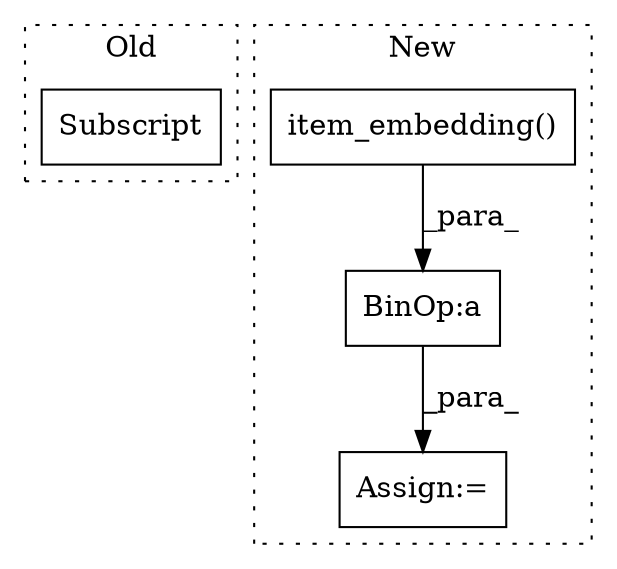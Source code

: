 digraph G {
subgraph cluster0 {
1 [label="Subscript" a="63" s="3217,0" l="25,0" shape="box"];
label = "Old";
style="dotted";
}
subgraph cluster1 {
2 [label="item_embedding()" a="75" s="3703,3732" l="20,1" shape="box"];
3 [label="BinOp:a" a="82" s="3837" l="3" shape="box"];
4 [label="Assign:=" a="68" s="3814" l="3" shape="box"];
label = "New";
style="dotted";
}
2 -> 3 [label="_para_"];
3 -> 4 [label="_para_"];
}